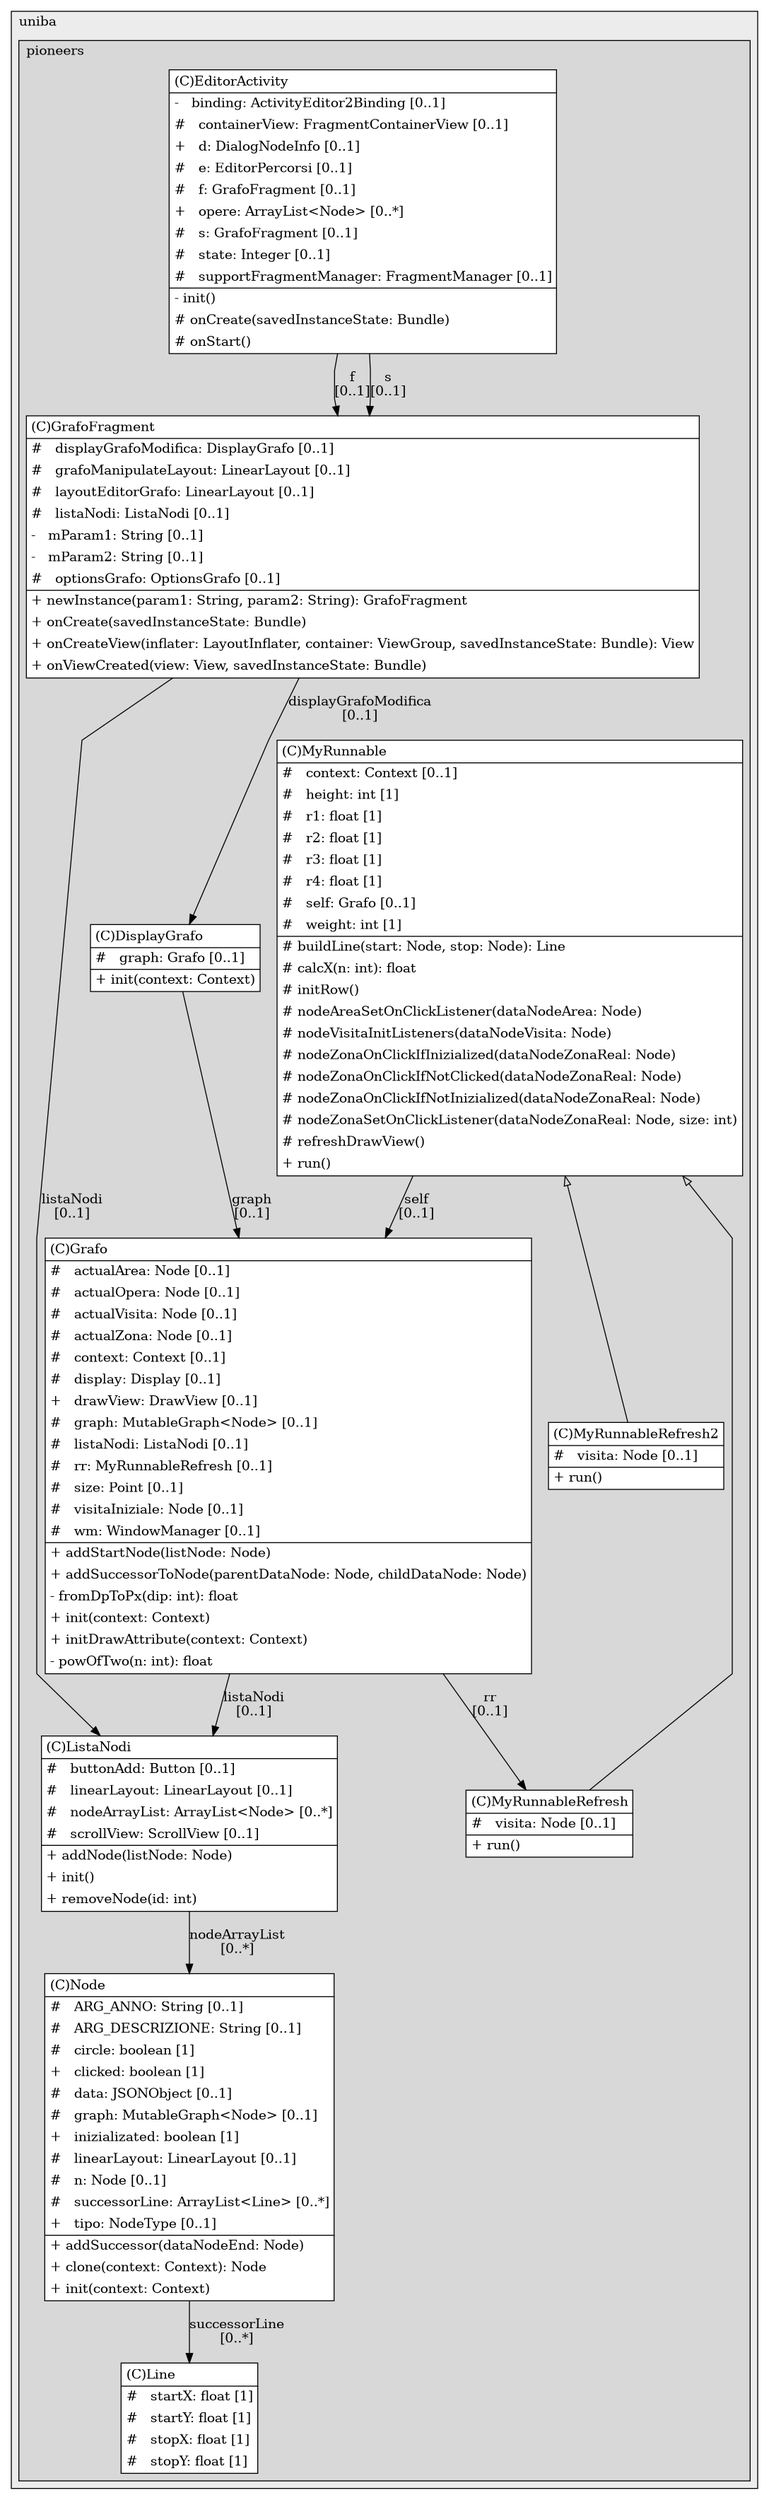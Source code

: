@startuml

/' diagram meta data start
config=StructureConfiguration;
{
  "projectClassification": {
    "searchMode": "OpenProject", // OpenProject, AllProjects
    "includedProjects": "",
    "pathEndKeywords": "*.impl",
    "isClientPath": "",
    "isClientName": "",
    "isTestPath": "",
    "isTestName": "",
    "isMappingPath": "",
    "isMappingName": "",
    "isDataAccessPath": "",
    "isDataAccessName": "",
    "isDataStructurePath": "",
    "isDataStructureName": "",
    "isInterfaceStructuresPath": "",
    "isInterfaceStructuresName": "",
    "isEntryPointPath": "",
    "isEntryPointName": ""
  },
  "graphRestriction": {
    "classPackageExcludeFilter": "",
    "classPackageIncludeFilter": "",
    "classNameExcludeFilter": "",
    "classNameIncludeFilter": "",
    "methodNameExcludeFilter": "",
    "methodNameIncludeFilter": "",
    "removeByInheritance": "", // inheritance/annotation based filtering is done in a second step
    "removeByAnnotation": "",
    "removeByClassPackage": "", // cleanup the graph after inheritance/annotation based filtering is done
    "removeByClassName": "",
    "cutMappings": false,
    "cutEnum": true,
    "cutTests": true,
    "cutClient": true,
    "cutDataAccess": false,
    "cutInterfaceStructures": false,
    "cutDataStructures": false,
    "cutGetterAndSetter": true,
    "cutConstructors": true
  },
  "graphTraversal": {
    "forwardDepth": 6,
    "backwardDepth": 6,
    "classPackageExcludeFilter": "",
    "classPackageIncludeFilter": "",
    "classNameExcludeFilter": "",
    "classNameIncludeFilter": "",
    "methodNameExcludeFilter": "",
    "methodNameIncludeFilter": "",
    "hideMappings": false,
    "hideDataStructures": false,
    "hidePrivateMethods": true,
    "hideInterfaceCalls": true, // indirection: implementation -> interface (is hidden) -> implementation
    "onlyShowApplicationEntryPoints": false // root listNode is included
  },
  "details": {
    "aggregation": "GroupByClass", // ByClass, GroupByClass, None
    "showClassGenericTypes": true,
    "showMethods": true,
    "showMethodParameterNames": true,
    "showMethodParameterTypes": true,
    "showMethodReturnType": true,
    "showPackageLevels": 2,
    "showDetailedClassStructure": true
  },
  "rootClass": "it.uniba.pioneers.testtool.editor.listaNodi.ListaNodi"
}
diagram meta data end '/



digraph g {
    rankdir="TB"
    splines=polyline
    

'nodes 
subgraph cluster_111433007 { 
   	label=uniba
	labeljust=l
	fillcolor="#ececec"
	style=filled
   
   subgraph cluster_87266728 { 
   	label=pioneers
	labeljust=l
	fillcolor="#d8d8d8"
	style=filled
   
   DisplayGrafo1934568056[
	label=<<TABLE BORDER="1" CELLBORDER="0" CELLPADDING="4" CELLSPACING="0">
<TR><TD ALIGN="LEFT" >(C)DisplayGrafo</TD></TR>
<HR/>
<TR><TD ALIGN="LEFT" >#   graph: Grafo [0..1]</TD></TR>
<HR/>
<TR><TD ALIGN="LEFT" >+ init(context: Context)</TD></TR>
</TABLE>>
	style=filled
	margin=0
	shape=plaintext
	fillcolor="#FFFFFF"
];

EditorActivity488073277[
	label=<<TABLE BORDER="1" CELLBORDER="0" CELLPADDING="4" CELLSPACING="0">
<TR><TD ALIGN="LEFT" >(C)EditorActivity</TD></TR>
<HR/>
<TR><TD ALIGN="LEFT" >-   binding: ActivityEditor2Binding [0..1]</TD></TR>
<TR><TD ALIGN="LEFT" >#   containerView: FragmentContainerView [0..1]</TD></TR>
<TR><TD ALIGN="LEFT" >+   d: DialogNodeInfo [0..1]</TD></TR>
<TR><TD ALIGN="LEFT" >#   e: EditorPercorsi [0..1]</TD></TR>
<TR><TD ALIGN="LEFT" >#   f: GrafoFragment [0..1]</TD></TR>
<TR><TD ALIGN="LEFT" >+   opere: ArrayList&lt;Node&gt; [0..*]</TD></TR>
<TR><TD ALIGN="LEFT" >#   s: GrafoFragment [0..1]</TD></TR>
<TR><TD ALIGN="LEFT" >#   state: Integer [0..1]</TD></TR>
<TR><TD ALIGN="LEFT" >#   supportFragmentManager: FragmentManager [0..1]</TD></TR>
<HR/>
<TR><TD ALIGN="LEFT" >- init()</TD></TR>
<TR><TD ALIGN="LEFT" ># onCreate(savedInstanceState: Bundle)</TD></TR>
<TR><TD ALIGN="LEFT" ># onStart()</TD></TR>
</TABLE>>
	style=filled
	margin=0
	shape=plaintext
	fillcolor="#FFFFFF"
];

Grafo1934568056[
	label=<<TABLE BORDER="1" CELLBORDER="0" CELLPADDING="4" CELLSPACING="0">
<TR><TD ALIGN="LEFT" >(C)Grafo</TD></TR>
<HR/>
<TR><TD ALIGN="LEFT" >#   actualArea: Node [0..1]</TD></TR>
<TR><TD ALIGN="LEFT" >#   actualOpera: Node [0..1]</TD></TR>
<TR><TD ALIGN="LEFT" >#   actualVisita: Node [0..1]</TD></TR>
<TR><TD ALIGN="LEFT" >#   actualZona: Node [0..1]</TD></TR>
<TR><TD ALIGN="LEFT" >#   context: Context [0..1]</TD></TR>
<TR><TD ALIGN="LEFT" >#   display: Display [0..1]</TD></TR>
<TR><TD ALIGN="LEFT" >+   drawView: DrawView [0..1]</TD></TR>
<TR><TD ALIGN="LEFT" >#   graph: MutableGraph&lt;Node&gt; [0..1]</TD></TR>
<TR><TD ALIGN="LEFT" >#   listaNodi: ListaNodi [0..1]</TD></TR>
<TR><TD ALIGN="LEFT" >#   rr: MyRunnableRefresh [0..1]</TD></TR>
<TR><TD ALIGN="LEFT" >#   size: Point [0..1]</TD></TR>
<TR><TD ALIGN="LEFT" >#   visitaIniziale: Node [0..1]</TD></TR>
<TR><TD ALIGN="LEFT" >#   wm: WindowManager [0..1]</TD></TR>
<HR/>
<TR><TD ALIGN="LEFT" >+ addStartNode(listNode: Node)</TD></TR>
<TR><TD ALIGN="LEFT" >+ addSuccessorToNode(parentDataNode: Node, childDataNode: Node)</TD></TR>
<TR><TD ALIGN="LEFT" >- fromDpToPx(dip: int): float</TD></TR>
<TR><TD ALIGN="LEFT" >+ init(context: Context)</TD></TR>
<TR><TD ALIGN="LEFT" >+ initDrawAttribute(context: Context)</TD></TR>
<TR><TD ALIGN="LEFT" >- powOfTwo(n: int): float</TD></TR>
</TABLE>>
	style=filled
	margin=0
	shape=plaintext
	fillcolor="#FFFFFF"
];

GrafoFragment488073277[
	label=<<TABLE BORDER="1" CELLBORDER="0" CELLPADDING="4" CELLSPACING="0">
<TR><TD ALIGN="LEFT" >(C)GrafoFragment</TD></TR>
<HR/>
<TR><TD ALIGN="LEFT" >#   displayGrafoModifica: DisplayGrafo [0..1]</TD></TR>
<TR><TD ALIGN="LEFT" >#   grafoManipulateLayout: LinearLayout [0..1]</TD></TR>
<TR><TD ALIGN="LEFT" >#   layoutEditorGrafo: LinearLayout [0..1]</TD></TR>
<TR><TD ALIGN="LEFT" >#   listaNodi: ListaNodi [0..1]</TD></TR>
<TR><TD ALIGN="LEFT" >-   mParam1: String [0..1]</TD></TR>
<TR><TD ALIGN="LEFT" >-   mParam2: String [0..1]</TD></TR>
<TR><TD ALIGN="LEFT" >#   optionsGrafo: OptionsGrafo [0..1]</TD></TR>
<HR/>
<TR><TD ALIGN="LEFT" >+ newInstance(param1: String, param2: String): GrafoFragment</TD></TR>
<TR><TD ALIGN="LEFT" >+ onCreate(savedInstanceState: Bundle)</TD></TR>
<TR><TD ALIGN="LEFT" >+ onCreateView(inflater: LayoutInflater, container: ViewGroup, savedInstanceState: Bundle): View</TD></TR>
<TR><TD ALIGN="LEFT" >+ onViewCreated(view: View, savedInstanceState: Bundle)</TD></TR>
</TABLE>>
	style=filled
	margin=0
	shape=plaintext
	fillcolor="#FFFFFF"
];

Line1934568056[
	label=<<TABLE BORDER="1" CELLBORDER="0" CELLPADDING="4" CELLSPACING="0">
<TR><TD ALIGN="LEFT" >(C)Line</TD></TR>
<HR/>
<TR><TD ALIGN="LEFT" >#   startX: float [1]</TD></TR>
<TR><TD ALIGN="LEFT" >#   startY: float [1]</TD></TR>
<TR><TD ALIGN="LEFT" >#   stopX: float [1]</TD></TR>
<TR><TD ALIGN="LEFT" >#   stopY: float [1]</TD></TR>
</TABLE>>
	style=filled
	margin=0
	shape=plaintext
	fillcolor="#FFFFFF"
];

ListaNodi214280681[
	label=<<TABLE BORDER="1" CELLBORDER="0" CELLPADDING="4" CELLSPACING="0">
<TR><TD ALIGN="LEFT" >(C)ListaNodi</TD></TR>
<HR/>
<TR><TD ALIGN="LEFT" >#   buttonAdd: Button [0..1]</TD></TR>
<TR><TD ALIGN="LEFT" >#   linearLayout: LinearLayout [0..1]</TD></TR>
<TR><TD ALIGN="LEFT" >#   nodeArrayList: ArrayList&lt;Node&gt; [0..*]</TD></TR>
<TR><TD ALIGN="LEFT" >#   scrollView: ScrollView [0..1]</TD></TR>
<HR/>
<TR><TD ALIGN="LEFT" >+ addNode(listNode: Node)</TD></TR>
<TR><TD ALIGN="LEFT" >+ init()</TD></TR>
<TR><TD ALIGN="LEFT" >+ removeNode(id: int)</TD></TR>
</TABLE>>
	style=filled
	margin=0
	shape=plaintext
	fillcolor="#FFFFFF"
];

MyRunnable1156140057[
	label=<<TABLE BORDER="1" CELLBORDER="0" CELLPADDING="4" CELLSPACING="0">
<TR><TD ALIGN="LEFT" >(C)MyRunnable</TD></TR>
<HR/>
<TR><TD ALIGN="LEFT" >#   context: Context [0..1]</TD></TR>
<TR><TD ALIGN="LEFT" >#   height: int [1]</TD></TR>
<TR><TD ALIGN="LEFT" >#   r1: float [1]</TD></TR>
<TR><TD ALIGN="LEFT" >#   r2: float [1]</TD></TR>
<TR><TD ALIGN="LEFT" >#   r3: float [1]</TD></TR>
<TR><TD ALIGN="LEFT" >#   r4: float [1]</TD></TR>
<TR><TD ALIGN="LEFT" >#   self: Grafo [0..1]</TD></TR>
<TR><TD ALIGN="LEFT" >#   weight: int [1]</TD></TR>
<HR/>
<TR><TD ALIGN="LEFT" ># buildLine(start: Node, stop: Node): Line</TD></TR>
<TR><TD ALIGN="LEFT" ># calcX(n: int): float</TD></TR>
<TR><TD ALIGN="LEFT" ># initRow()</TD></TR>
<TR><TD ALIGN="LEFT" ># nodeAreaSetOnClickListener(dataNodeArea: Node)</TD></TR>
<TR><TD ALIGN="LEFT" ># nodeVisitaInitListeners(dataNodeVisita: Node)</TD></TR>
<TR><TD ALIGN="LEFT" ># nodeZonaOnClickIfInizialized(dataNodeZonaReal: Node)</TD></TR>
<TR><TD ALIGN="LEFT" ># nodeZonaOnClickIfNotClicked(dataNodeZonaReal: Node)</TD></TR>
<TR><TD ALIGN="LEFT" ># nodeZonaOnClickIfNotInizialized(dataNodeZonaReal: Node)</TD></TR>
<TR><TD ALIGN="LEFT" ># nodeZonaSetOnClickListener(dataNodeZonaReal: Node, size: int)</TD></TR>
<TR><TD ALIGN="LEFT" ># refreshDrawView()</TD></TR>
<TR><TD ALIGN="LEFT" >+ run()</TD></TR>
</TABLE>>
	style=filled
	margin=0
	shape=plaintext
	fillcolor="#FFFFFF"
];

MyRunnableRefresh1156140057[
	label=<<TABLE BORDER="1" CELLBORDER="0" CELLPADDING="4" CELLSPACING="0">
<TR><TD ALIGN="LEFT" >(C)MyRunnableRefresh</TD></TR>
<HR/>
<TR><TD ALIGN="LEFT" >#   visita: Node [0..1]</TD></TR>
<HR/>
<TR><TD ALIGN="LEFT" >+ run()</TD></TR>
</TABLE>>
	style=filled
	margin=0
	shape=plaintext
	fillcolor="#FFFFFF"
];

MyRunnableRefresh21156140057[
	label=<<TABLE BORDER="1" CELLBORDER="0" CELLPADDING="4" CELLSPACING="0">
<TR><TD ALIGN="LEFT" >(C)MyRunnableRefresh2</TD></TR>
<HR/>
<TR><TD ALIGN="LEFT" >#   visita: Node [0..1]</TD></TR>
<HR/>
<TR><TD ALIGN="LEFT" >+ run()</TD></TR>
</TABLE>>
	style=filled
	margin=0
	shape=plaintext
	fillcolor="#FFFFFF"
];

Node214280681[
	label=<<TABLE BORDER="1" CELLBORDER="0" CELLPADDING="4" CELLSPACING="0">
<TR><TD ALIGN="LEFT" >(C)Node</TD></TR>
<HR/>
<TR><TD ALIGN="LEFT" >#   ARG_ANNO: String [0..1]</TD></TR>
<TR><TD ALIGN="LEFT" >#   ARG_DESCRIZIONE: String [0..1]</TD></TR>
<TR><TD ALIGN="LEFT" >#   circle: boolean [1]</TD></TR>
<TR><TD ALIGN="LEFT" >+   clicked: boolean [1]</TD></TR>
<TR><TD ALIGN="LEFT" >#   data: JSONObject [0..1]</TD></TR>
<TR><TD ALIGN="LEFT" >#   graph: MutableGraph&lt;Node&gt; [0..1]</TD></TR>
<TR><TD ALIGN="LEFT" >+   inizializated: boolean [1]</TD></TR>
<TR><TD ALIGN="LEFT" >#   linearLayout: LinearLayout [0..1]</TD></TR>
<TR><TD ALIGN="LEFT" >#   n: Node [0..1]</TD></TR>
<TR><TD ALIGN="LEFT" >#   successorLine: ArrayList&lt;Line&gt; [0..*]</TD></TR>
<TR><TD ALIGN="LEFT" >+   tipo: NodeType [0..1]</TD></TR>
<HR/>
<TR><TD ALIGN="LEFT" >+ addSuccessor(dataNodeEnd: Node)</TD></TR>
<TR><TD ALIGN="LEFT" >+ clone(context: Context): Node</TD></TR>
<TR><TD ALIGN="LEFT" >+ init(context: Context)</TD></TR>
</TABLE>>
	style=filled
	margin=0
	shape=plaintext
	fillcolor="#FFFFFF"
];
} 
} 

'edges    
DisplayGrafo1934568056 -> Grafo1934568056[label="graph
[0..1]"];
EditorActivity488073277 -> GrafoFragment488073277[label="f
[0..1]"];
EditorActivity488073277 -> GrafoFragment488073277[label="s
[0..1]"];
Grafo1934568056 -> ListaNodi214280681[label="listaNodi
[0..1]"];
Grafo1934568056 -> MyRunnableRefresh1156140057[label="rr
[0..1]"];
GrafoFragment488073277 -> DisplayGrafo1934568056[label="displayGrafoModifica
[0..1]"];
GrafoFragment488073277 -> ListaNodi214280681[label="listaNodi
[0..1]"];
ListaNodi214280681 -> Node214280681[label="nodeArrayList
[0..*]"];
MyRunnable1156140057 -> Grafo1934568056[label="self
[0..1]"];
MyRunnable1156140057 -> MyRunnableRefresh1156140057[arrowhead=none, arrowtail=empty, dir=both];
MyRunnable1156140057 -> MyRunnableRefresh21156140057[arrowhead=none, arrowtail=empty, dir=both];
Node214280681 -> Line1934568056[label="successorLine
[0..*]"];
    
}
@enduml